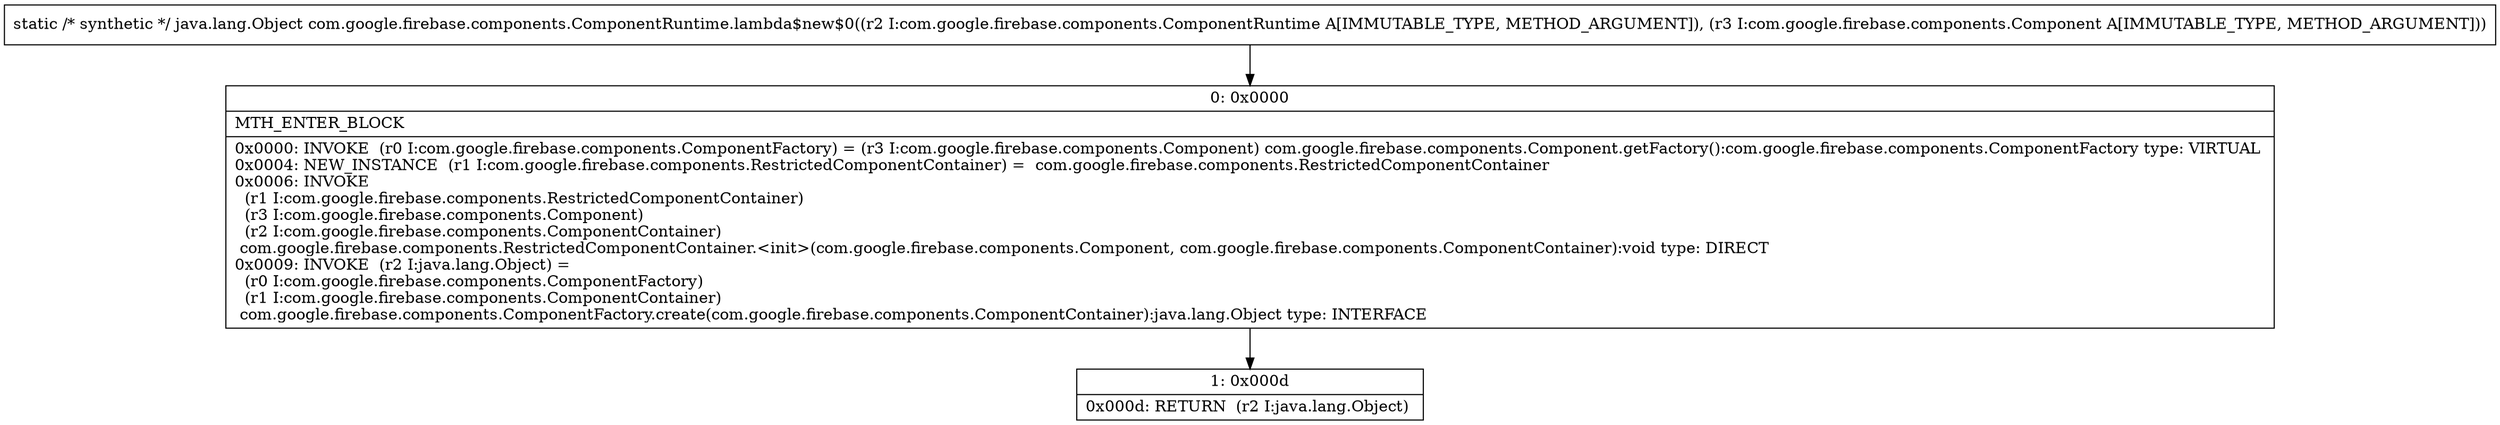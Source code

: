 digraph "CFG forcom.google.firebase.components.ComponentRuntime.lambda$new$0(Lcom\/google\/firebase\/components\/ComponentRuntime;Lcom\/google\/firebase\/components\/Component;)Ljava\/lang\/Object;" {
Node_0 [shape=record,label="{0\:\ 0x0000|MTH_ENTER_BLOCK\l|0x0000: INVOKE  (r0 I:com.google.firebase.components.ComponentFactory) = (r3 I:com.google.firebase.components.Component) com.google.firebase.components.Component.getFactory():com.google.firebase.components.ComponentFactory type: VIRTUAL \l0x0004: NEW_INSTANCE  (r1 I:com.google.firebase.components.RestrictedComponentContainer) =  com.google.firebase.components.RestrictedComponentContainer \l0x0006: INVOKE  \l  (r1 I:com.google.firebase.components.RestrictedComponentContainer)\l  (r3 I:com.google.firebase.components.Component)\l  (r2 I:com.google.firebase.components.ComponentContainer)\l com.google.firebase.components.RestrictedComponentContainer.\<init\>(com.google.firebase.components.Component, com.google.firebase.components.ComponentContainer):void type: DIRECT \l0x0009: INVOKE  (r2 I:java.lang.Object) = \l  (r0 I:com.google.firebase.components.ComponentFactory)\l  (r1 I:com.google.firebase.components.ComponentContainer)\l com.google.firebase.components.ComponentFactory.create(com.google.firebase.components.ComponentContainer):java.lang.Object type: INTERFACE \l}"];
Node_1 [shape=record,label="{1\:\ 0x000d|0x000d: RETURN  (r2 I:java.lang.Object) \l}"];
MethodNode[shape=record,label="{static \/* synthetic *\/ java.lang.Object com.google.firebase.components.ComponentRuntime.lambda$new$0((r2 I:com.google.firebase.components.ComponentRuntime A[IMMUTABLE_TYPE, METHOD_ARGUMENT]), (r3 I:com.google.firebase.components.Component A[IMMUTABLE_TYPE, METHOD_ARGUMENT])) }"];
MethodNode -> Node_0;
Node_0 -> Node_1;
}

